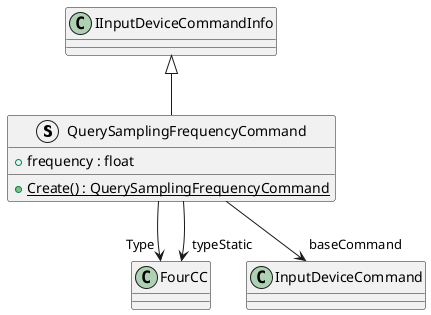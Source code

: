 @startuml
struct QuerySamplingFrequencyCommand {
    + frequency : float
    + {static} Create() : QuerySamplingFrequencyCommand
}
IInputDeviceCommandInfo <|-- QuerySamplingFrequencyCommand
QuerySamplingFrequencyCommand --> "Type" FourCC
QuerySamplingFrequencyCommand --> "baseCommand" InputDeviceCommand
QuerySamplingFrequencyCommand --> "typeStatic" FourCC
@enduml
